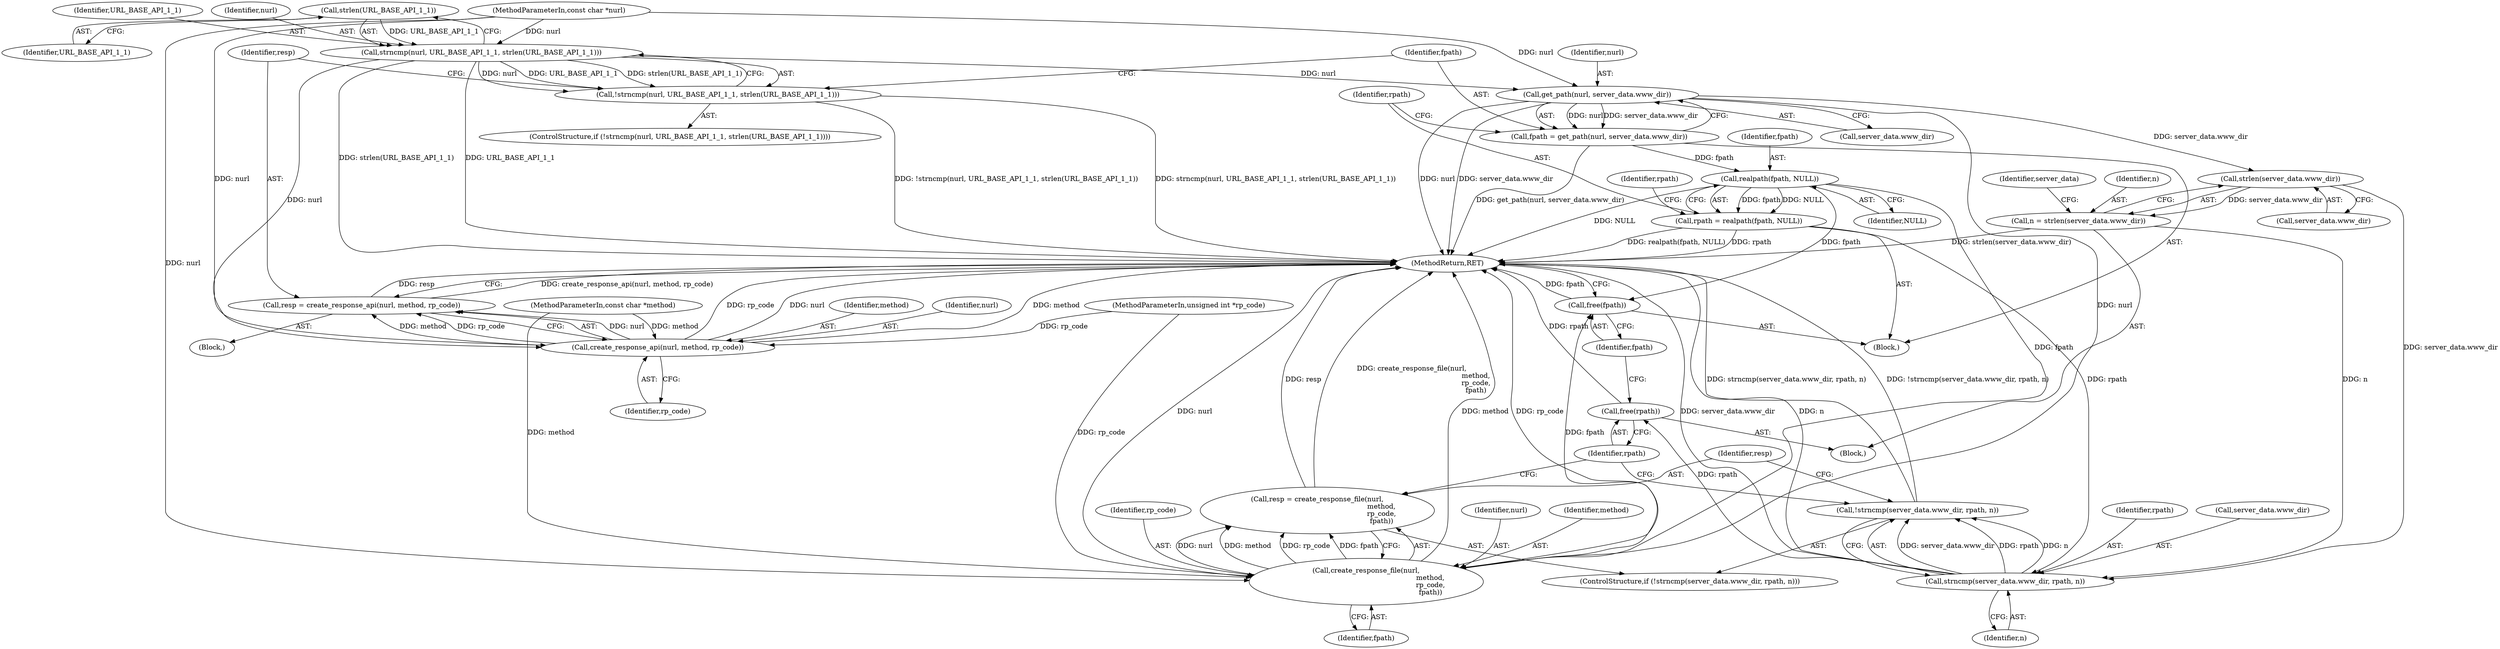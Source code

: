digraph "0_wpitchoune_8b10426dcc0246c1712a99460dd470dcb1cc4d9c@API" {
"1000118" [label="(Call,strlen(URL_BASE_API_1_1))"];
"1000115" [label="(Call,strncmp(nurl, URL_BASE_API_1_1, strlen(URL_BASE_API_1_1)))"];
"1000114" [label="(Call,!strncmp(nurl, URL_BASE_API_1_1, strlen(URL_BASE_API_1_1)))"];
"1000123" [label="(Call,create_response_api(nurl, method, rp_code))"];
"1000121" [label="(Call,resp = create_response_api(nurl, method, rp_code))"];
"1000131" [label="(Call,get_path(nurl, server_data.www_dir))"];
"1000129" [label="(Call,fpath = get_path(nurl, server_data.www_dir))"];
"1000138" [label="(Call,realpath(fpath, NULL))"];
"1000136" [label="(Call,rpath = realpath(fpath, NULL))"];
"1000152" [label="(Call,strncmp(server_data.www_dir, rpath, n))"];
"1000151" [label="(Call,!strncmp(server_data.www_dir, rpath, n))"];
"1000165" [label="(Call,free(rpath))"];
"1000160" [label="(Call,create_response_file(nurl,\n                                                           method,\n                                                           rp_code,\n                                                           fpath))"];
"1000158" [label="(Call,resp = create_response_file(nurl,\n                                                           method,\n                                                           rp_code,\n                                                           fpath))"];
"1000167" [label="(Call,free(fpath))"];
"1000146" [label="(Call,strlen(server_data.www_dir))"];
"1000144" [label="(Call,n = strlen(server_data.www_dir))"];
"1000139" [label="(Identifier,fpath)"];
"1000166" [label="(Identifier,rpath)"];
"1000126" [label="(Identifier,rp_code)"];
"1000128" [label="(Block,)"];
"1000122" [label="(Identifier,resp)"];
"1000151" [label="(Call,!strncmp(server_data.www_dir, rpath, n))"];
"1000130" [label="(Identifier,fpath)"];
"1000137" [label="(Identifier,rpath)"];
"1000167" [label="(Call,free(fpath))"];
"1000143" [label="(Block,)"];
"1000157" [label="(Identifier,n)"];
"1000117" [label="(Identifier,URL_BASE_API_1_1)"];
"1000140" [label="(Identifier,NULL)"];
"1000165" [label="(Call,free(rpath))"];
"1000113" [label="(ControlStructure,if (!strncmp(nurl, URL_BASE_API_1_1, strlen(URL_BASE_API_1_1))))"];
"1000120" [label="(Block,)"];
"1000161" [label="(Identifier,nurl)"];
"1000142" [label="(Identifier,rpath)"];
"1000156" [label="(Identifier,rpath)"];
"1000119" [label="(Identifier,URL_BASE_API_1_1)"];
"1000118" [label="(Call,strlen(URL_BASE_API_1_1))"];
"1000101" [label="(MethodParameterIn,const char *nurl)"];
"1000138" [label="(Call,realpath(fpath, NULL))"];
"1000160" [label="(Call,create_response_file(nurl,\n                                                           method,\n                                                           rp_code,\n                                                           fpath))"];
"1000169" [label="(MethodReturn,RET)"];
"1000136" [label="(Call,rpath = realpath(fpath, NULL))"];
"1000164" [label="(Identifier,fpath)"];
"1000147" [label="(Call,server_data.www_dir)"];
"1000146" [label="(Call,strlen(server_data.www_dir))"];
"1000124" [label="(Identifier,nurl)"];
"1000129" [label="(Call,fpath = get_path(nurl, server_data.www_dir))"];
"1000153" [label="(Call,server_data.www_dir)"];
"1000133" [label="(Call,server_data.www_dir)"];
"1000131" [label="(Call,get_path(nurl, server_data.www_dir))"];
"1000159" [label="(Identifier,resp)"];
"1000125" [label="(Identifier,method)"];
"1000162" [label="(Identifier,method)"];
"1000168" [label="(Identifier,fpath)"];
"1000103" [label="(MethodParameterIn,unsigned int *rp_code)"];
"1000163" [label="(Identifier,rp_code)"];
"1000102" [label="(MethodParameterIn,const char *method)"];
"1000116" [label="(Identifier,nurl)"];
"1000115" [label="(Call,strncmp(nurl, URL_BASE_API_1_1, strlen(URL_BASE_API_1_1)))"];
"1000154" [label="(Identifier,server_data)"];
"1000114" [label="(Call,!strncmp(nurl, URL_BASE_API_1_1, strlen(URL_BASE_API_1_1)))"];
"1000132" [label="(Identifier,nurl)"];
"1000152" [label="(Call,strncmp(server_data.www_dir, rpath, n))"];
"1000145" [label="(Identifier,n)"];
"1000150" [label="(ControlStructure,if (!strncmp(server_data.www_dir, rpath, n)))"];
"1000158" [label="(Call,resp = create_response_file(nurl,\n                                                           method,\n                                                           rp_code,\n                                                           fpath))"];
"1000121" [label="(Call,resp = create_response_api(nurl, method, rp_code))"];
"1000123" [label="(Call,create_response_api(nurl, method, rp_code))"];
"1000144" [label="(Call,n = strlen(server_data.www_dir))"];
"1000118" -> "1000115"  [label="AST: "];
"1000118" -> "1000119"  [label="CFG: "];
"1000119" -> "1000118"  [label="AST: "];
"1000115" -> "1000118"  [label="CFG: "];
"1000118" -> "1000115"  [label="DDG: URL_BASE_API_1_1"];
"1000115" -> "1000114"  [label="AST: "];
"1000116" -> "1000115"  [label="AST: "];
"1000117" -> "1000115"  [label="AST: "];
"1000114" -> "1000115"  [label="CFG: "];
"1000115" -> "1000169"  [label="DDG: strlen(URL_BASE_API_1_1)"];
"1000115" -> "1000169"  [label="DDG: URL_BASE_API_1_1"];
"1000115" -> "1000114"  [label="DDG: nurl"];
"1000115" -> "1000114"  [label="DDG: URL_BASE_API_1_1"];
"1000115" -> "1000114"  [label="DDG: strlen(URL_BASE_API_1_1)"];
"1000101" -> "1000115"  [label="DDG: nurl"];
"1000115" -> "1000123"  [label="DDG: nurl"];
"1000115" -> "1000131"  [label="DDG: nurl"];
"1000114" -> "1000113"  [label="AST: "];
"1000122" -> "1000114"  [label="CFG: "];
"1000130" -> "1000114"  [label="CFG: "];
"1000114" -> "1000169"  [label="DDG: !strncmp(nurl, URL_BASE_API_1_1, strlen(URL_BASE_API_1_1))"];
"1000114" -> "1000169"  [label="DDG: strncmp(nurl, URL_BASE_API_1_1, strlen(URL_BASE_API_1_1))"];
"1000123" -> "1000121"  [label="AST: "];
"1000123" -> "1000126"  [label="CFG: "];
"1000124" -> "1000123"  [label="AST: "];
"1000125" -> "1000123"  [label="AST: "];
"1000126" -> "1000123"  [label="AST: "];
"1000121" -> "1000123"  [label="CFG: "];
"1000123" -> "1000169"  [label="DDG: method"];
"1000123" -> "1000169"  [label="DDG: rp_code"];
"1000123" -> "1000169"  [label="DDG: nurl"];
"1000123" -> "1000121"  [label="DDG: nurl"];
"1000123" -> "1000121"  [label="DDG: method"];
"1000123" -> "1000121"  [label="DDG: rp_code"];
"1000101" -> "1000123"  [label="DDG: nurl"];
"1000102" -> "1000123"  [label="DDG: method"];
"1000103" -> "1000123"  [label="DDG: rp_code"];
"1000121" -> "1000120"  [label="AST: "];
"1000122" -> "1000121"  [label="AST: "];
"1000169" -> "1000121"  [label="CFG: "];
"1000121" -> "1000169"  [label="DDG: create_response_api(nurl, method, rp_code)"];
"1000121" -> "1000169"  [label="DDG: resp"];
"1000131" -> "1000129"  [label="AST: "];
"1000131" -> "1000133"  [label="CFG: "];
"1000132" -> "1000131"  [label="AST: "];
"1000133" -> "1000131"  [label="AST: "];
"1000129" -> "1000131"  [label="CFG: "];
"1000131" -> "1000169"  [label="DDG: nurl"];
"1000131" -> "1000169"  [label="DDG: server_data.www_dir"];
"1000131" -> "1000129"  [label="DDG: nurl"];
"1000131" -> "1000129"  [label="DDG: server_data.www_dir"];
"1000101" -> "1000131"  [label="DDG: nurl"];
"1000131" -> "1000146"  [label="DDG: server_data.www_dir"];
"1000131" -> "1000160"  [label="DDG: nurl"];
"1000129" -> "1000128"  [label="AST: "];
"1000130" -> "1000129"  [label="AST: "];
"1000137" -> "1000129"  [label="CFG: "];
"1000129" -> "1000169"  [label="DDG: get_path(nurl, server_data.www_dir)"];
"1000129" -> "1000138"  [label="DDG: fpath"];
"1000138" -> "1000136"  [label="AST: "];
"1000138" -> "1000140"  [label="CFG: "];
"1000139" -> "1000138"  [label="AST: "];
"1000140" -> "1000138"  [label="AST: "];
"1000136" -> "1000138"  [label="CFG: "];
"1000138" -> "1000169"  [label="DDG: NULL"];
"1000138" -> "1000136"  [label="DDG: fpath"];
"1000138" -> "1000136"  [label="DDG: NULL"];
"1000138" -> "1000160"  [label="DDG: fpath"];
"1000138" -> "1000167"  [label="DDG: fpath"];
"1000136" -> "1000128"  [label="AST: "];
"1000137" -> "1000136"  [label="AST: "];
"1000142" -> "1000136"  [label="CFG: "];
"1000136" -> "1000169"  [label="DDG: realpath(fpath, NULL)"];
"1000136" -> "1000169"  [label="DDG: rpath"];
"1000136" -> "1000152"  [label="DDG: rpath"];
"1000152" -> "1000151"  [label="AST: "];
"1000152" -> "1000157"  [label="CFG: "];
"1000153" -> "1000152"  [label="AST: "];
"1000156" -> "1000152"  [label="AST: "];
"1000157" -> "1000152"  [label="AST: "];
"1000151" -> "1000152"  [label="CFG: "];
"1000152" -> "1000169"  [label="DDG: n"];
"1000152" -> "1000169"  [label="DDG: server_data.www_dir"];
"1000152" -> "1000151"  [label="DDG: server_data.www_dir"];
"1000152" -> "1000151"  [label="DDG: rpath"];
"1000152" -> "1000151"  [label="DDG: n"];
"1000146" -> "1000152"  [label="DDG: server_data.www_dir"];
"1000144" -> "1000152"  [label="DDG: n"];
"1000152" -> "1000165"  [label="DDG: rpath"];
"1000151" -> "1000150"  [label="AST: "];
"1000159" -> "1000151"  [label="CFG: "];
"1000166" -> "1000151"  [label="CFG: "];
"1000151" -> "1000169"  [label="DDG: !strncmp(server_data.www_dir, rpath, n)"];
"1000151" -> "1000169"  [label="DDG: strncmp(server_data.www_dir, rpath, n)"];
"1000165" -> "1000143"  [label="AST: "];
"1000165" -> "1000166"  [label="CFG: "];
"1000166" -> "1000165"  [label="AST: "];
"1000168" -> "1000165"  [label="CFG: "];
"1000165" -> "1000169"  [label="DDG: rpath"];
"1000160" -> "1000158"  [label="AST: "];
"1000160" -> "1000164"  [label="CFG: "];
"1000161" -> "1000160"  [label="AST: "];
"1000162" -> "1000160"  [label="AST: "];
"1000163" -> "1000160"  [label="AST: "];
"1000164" -> "1000160"  [label="AST: "];
"1000158" -> "1000160"  [label="CFG: "];
"1000160" -> "1000169"  [label="DDG: rp_code"];
"1000160" -> "1000169"  [label="DDG: method"];
"1000160" -> "1000169"  [label="DDG: nurl"];
"1000160" -> "1000158"  [label="DDG: nurl"];
"1000160" -> "1000158"  [label="DDG: method"];
"1000160" -> "1000158"  [label="DDG: rp_code"];
"1000160" -> "1000158"  [label="DDG: fpath"];
"1000101" -> "1000160"  [label="DDG: nurl"];
"1000102" -> "1000160"  [label="DDG: method"];
"1000103" -> "1000160"  [label="DDG: rp_code"];
"1000160" -> "1000167"  [label="DDG: fpath"];
"1000158" -> "1000150"  [label="AST: "];
"1000159" -> "1000158"  [label="AST: "];
"1000166" -> "1000158"  [label="CFG: "];
"1000158" -> "1000169"  [label="DDG: resp"];
"1000158" -> "1000169"  [label="DDG: create_response_file(nurl,\n                                                           method,\n                                                           rp_code,\n                                                           fpath)"];
"1000167" -> "1000128"  [label="AST: "];
"1000167" -> "1000168"  [label="CFG: "];
"1000168" -> "1000167"  [label="AST: "];
"1000169" -> "1000167"  [label="CFG: "];
"1000167" -> "1000169"  [label="DDG: fpath"];
"1000146" -> "1000144"  [label="AST: "];
"1000146" -> "1000147"  [label="CFG: "];
"1000147" -> "1000146"  [label="AST: "];
"1000144" -> "1000146"  [label="CFG: "];
"1000146" -> "1000144"  [label="DDG: server_data.www_dir"];
"1000144" -> "1000143"  [label="AST: "];
"1000145" -> "1000144"  [label="AST: "];
"1000154" -> "1000144"  [label="CFG: "];
"1000144" -> "1000169"  [label="DDG: strlen(server_data.www_dir)"];
}
